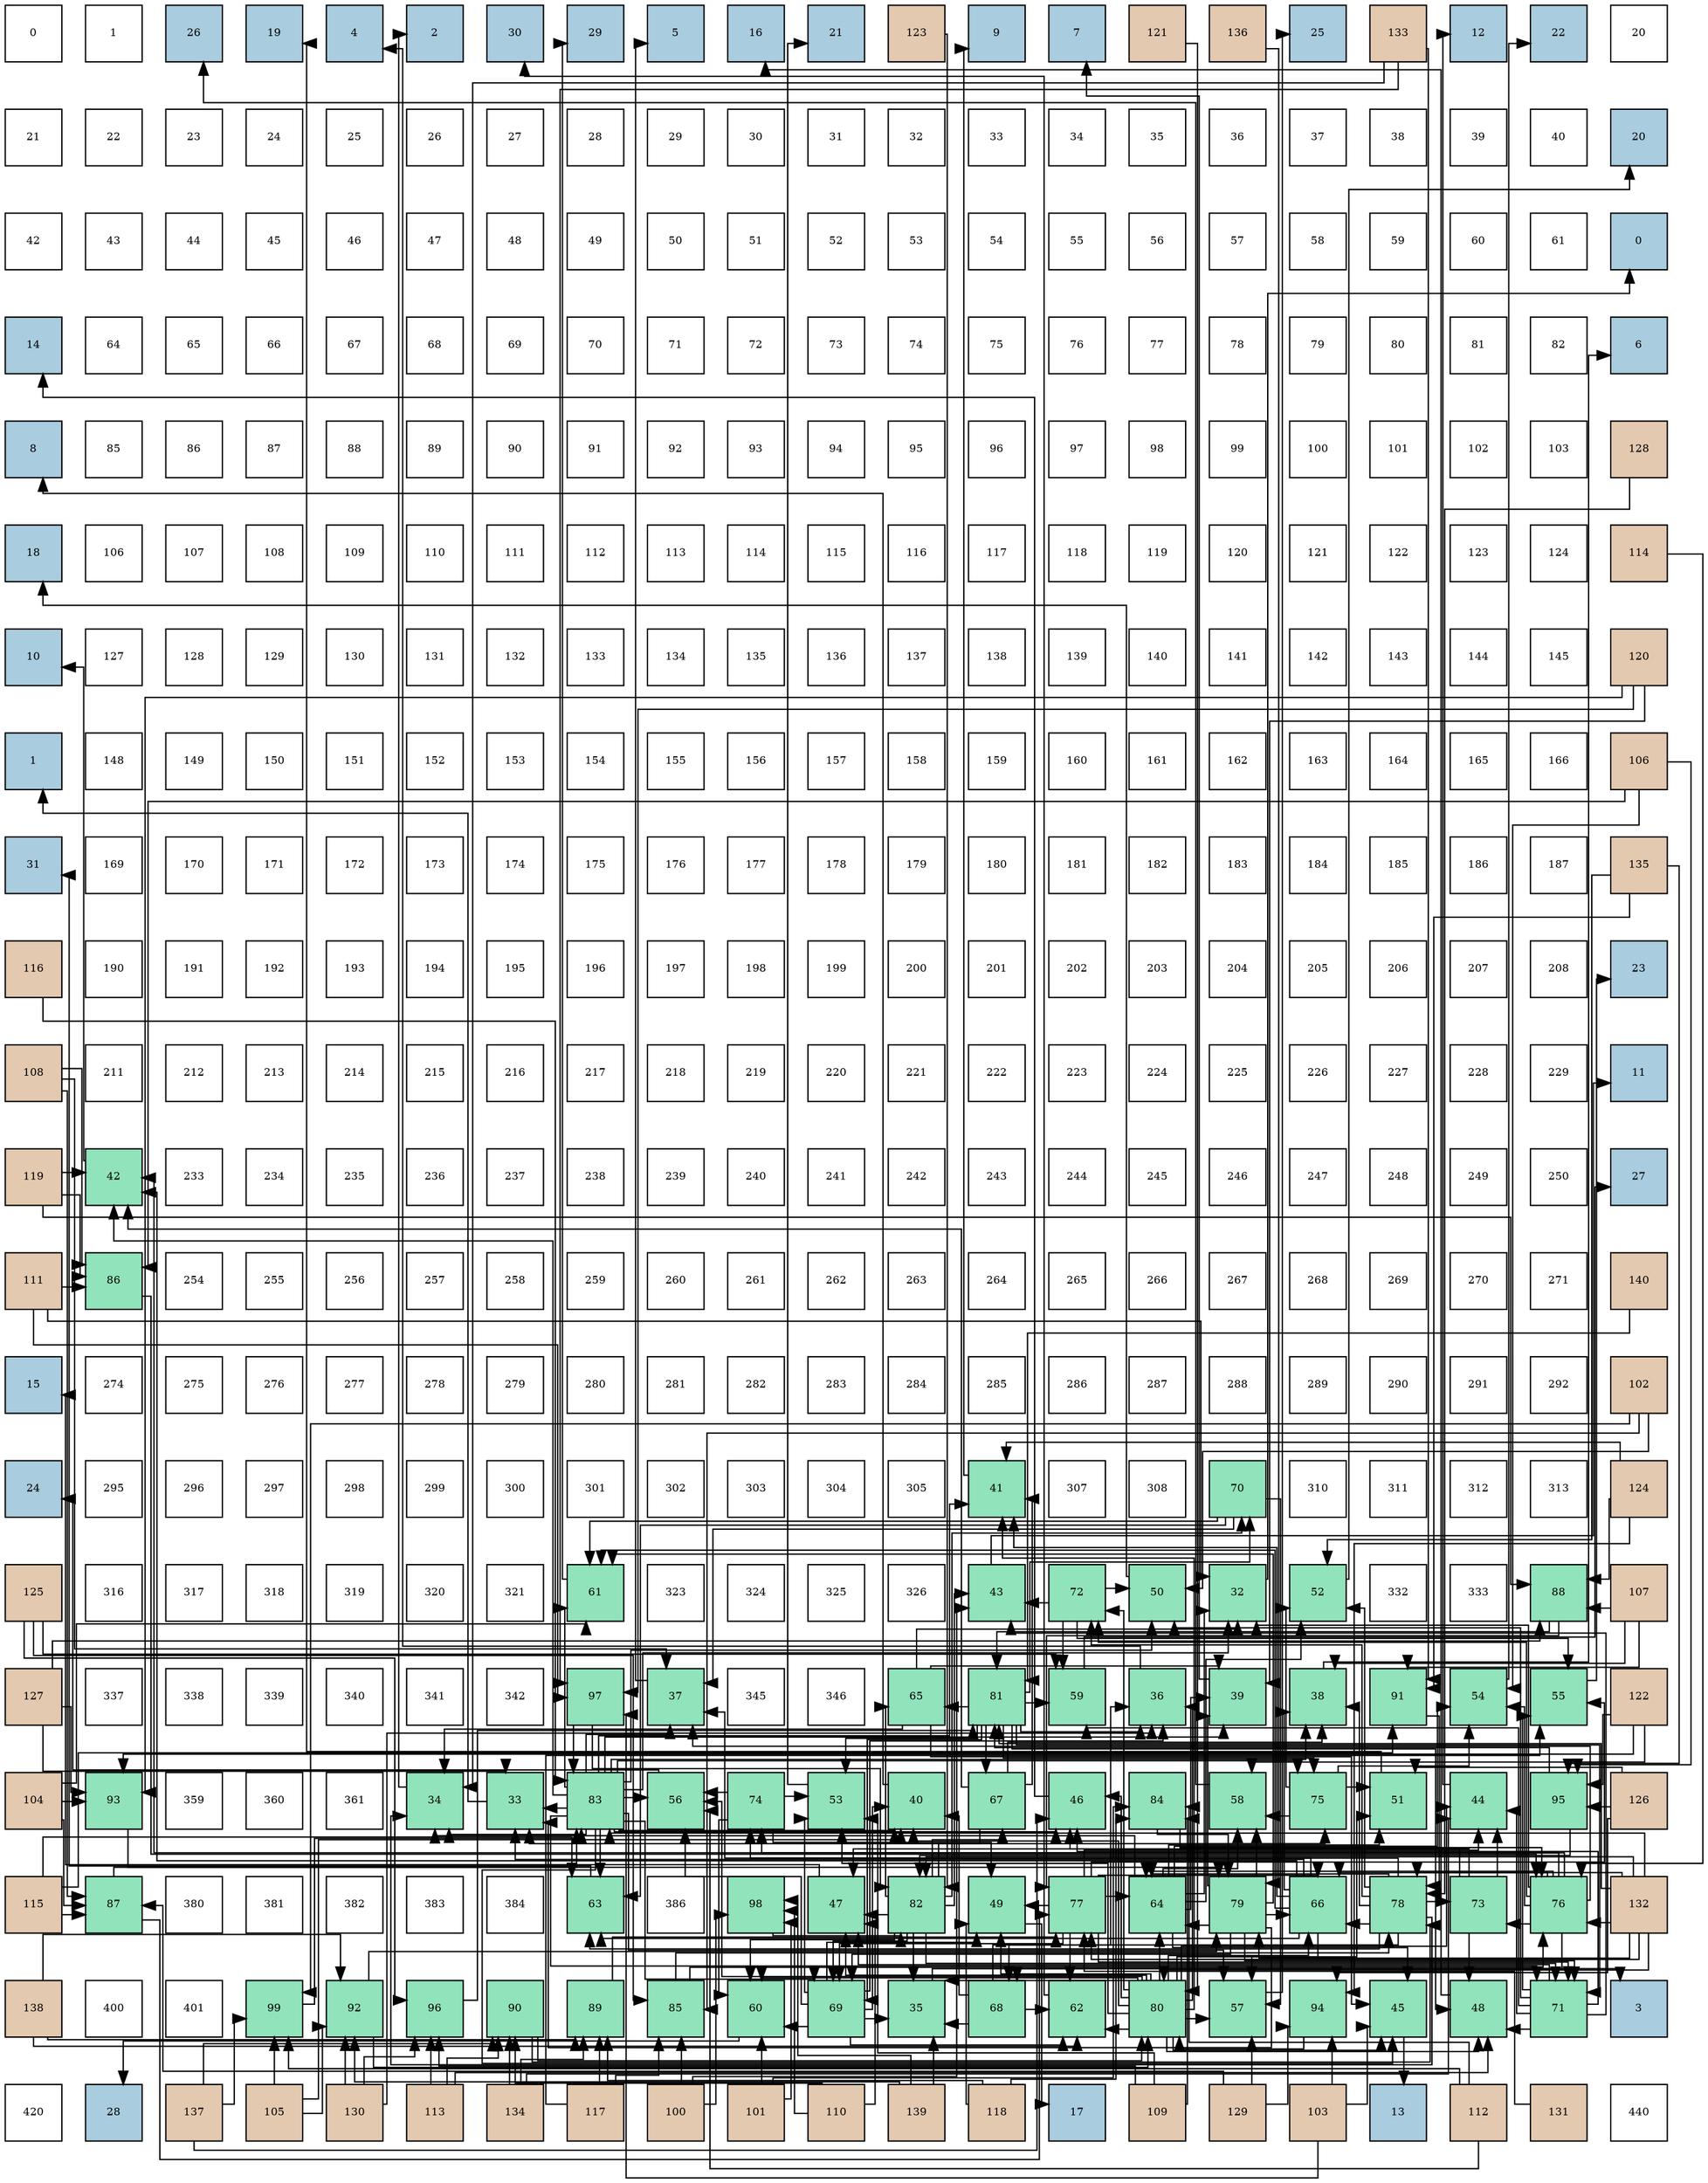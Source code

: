 digraph layout{
 rankdir=TB;
 splines=ortho;
 node [style=filled shape=square fixedsize=true width=0.6];
0[label="0", fontsize=8, fillcolor="#ffffff"];
1[label="1", fontsize=8, fillcolor="#ffffff"];
2[label="26", fontsize=8, fillcolor="#a9ccde"];
3[label="19", fontsize=8, fillcolor="#a9ccde"];
4[label="4", fontsize=8, fillcolor="#a9ccde"];
5[label="2", fontsize=8, fillcolor="#a9ccde"];
6[label="30", fontsize=8, fillcolor="#a9ccde"];
7[label="29", fontsize=8, fillcolor="#a9ccde"];
8[label="5", fontsize=8, fillcolor="#a9ccde"];
9[label="16", fontsize=8, fillcolor="#a9ccde"];
10[label="21", fontsize=8, fillcolor="#a9ccde"];
11[label="123", fontsize=8, fillcolor="#e3c9af"];
12[label="9", fontsize=8, fillcolor="#a9ccde"];
13[label="7", fontsize=8, fillcolor="#a9ccde"];
14[label="121", fontsize=8, fillcolor="#e3c9af"];
15[label="136", fontsize=8, fillcolor="#e3c9af"];
16[label="25", fontsize=8, fillcolor="#a9ccde"];
17[label="133", fontsize=8, fillcolor="#e3c9af"];
18[label="12", fontsize=8, fillcolor="#a9ccde"];
19[label="22", fontsize=8, fillcolor="#a9ccde"];
20[label="20", fontsize=8, fillcolor="#ffffff"];
21[label="21", fontsize=8, fillcolor="#ffffff"];
22[label="22", fontsize=8, fillcolor="#ffffff"];
23[label="23", fontsize=8, fillcolor="#ffffff"];
24[label="24", fontsize=8, fillcolor="#ffffff"];
25[label="25", fontsize=8, fillcolor="#ffffff"];
26[label="26", fontsize=8, fillcolor="#ffffff"];
27[label="27", fontsize=8, fillcolor="#ffffff"];
28[label="28", fontsize=8, fillcolor="#ffffff"];
29[label="29", fontsize=8, fillcolor="#ffffff"];
30[label="30", fontsize=8, fillcolor="#ffffff"];
31[label="31", fontsize=8, fillcolor="#ffffff"];
32[label="32", fontsize=8, fillcolor="#ffffff"];
33[label="33", fontsize=8, fillcolor="#ffffff"];
34[label="34", fontsize=8, fillcolor="#ffffff"];
35[label="35", fontsize=8, fillcolor="#ffffff"];
36[label="36", fontsize=8, fillcolor="#ffffff"];
37[label="37", fontsize=8, fillcolor="#ffffff"];
38[label="38", fontsize=8, fillcolor="#ffffff"];
39[label="39", fontsize=8, fillcolor="#ffffff"];
40[label="40", fontsize=8, fillcolor="#ffffff"];
41[label="20", fontsize=8, fillcolor="#a9ccde"];
42[label="42", fontsize=8, fillcolor="#ffffff"];
43[label="43", fontsize=8, fillcolor="#ffffff"];
44[label="44", fontsize=8, fillcolor="#ffffff"];
45[label="45", fontsize=8, fillcolor="#ffffff"];
46[label="46", fontsize=8, fillcolor="#ffffff"];
47[label="47", fontsize=8, fillcolor="#ffffff"];
48[label="48", fontsize=8, fillcolor="#ffffff"];
49[label="49", fontsize=8, fillcolor="#ffffff"];
50[label="50", fontsize=8, fillcolor="#ffffff"];
51[label="51", fontsize=8, fillcolor="#ffffff"];
52[label="52", fontsize=8, fillcolor="#ffffff"];
53[label="53", fontsize=8, fillcolor="#ffffff"];
54[label="54", fontsize=8, fillcolor="#ffffff"];
55[label="55", fontsize=8, fillcolor="#ffffff"];
56[label="56", fontsize=8, fillcolor="#ffffff"];
57[label="57", fontsize=8, fillcolor="#ffffff"];
58[label="58", fontsize=8, fillcolor="#ffffff"];
59[label="59", fontsize=8, fillcolor="#ffffff"];
60[label="60", fontsize=8, fillcolor="#ffffff"];
61[label="61", fontsize=8, fillcolor="#ffffff"];
62[label="0", fontsize=8, fillcolor="#a9ccde"];
63[label="14", fontsize=8, fillcolor="#a9ccde"];
64[label="64", fontsize=8, fillcolor="#ffffff"];
65[label="65", fontsize=8, fillcolor="#ffffff"];
66[label="66", fontsize=8, fillcolor="#ffffff"];
67[label="67", fontsize=8, fillcolor="#ffffff"];
68[label="68", fontsize=8, fillcolor="#ffffff"];
69[label="69", fontsize=8, fillcolor="#ffffff"];
70[label="70", fontsize=8, fillcolor="#ffffff"];
71[label="71", fontsize=8, fillcolor="#ffffff"];
72[label="72", fontsize=8, fillcolor="#ffffff"];
73[label="73", fontsize=8, fillcolor="#ffffff"];
74[label="74", fontsize=8, fillcolor="#ffffff"];
75[label="75", fontsize=8, fillcolor="#ffffff"];
76[label="76", fontsize=8, fillcolor="#ffffff"];
77[label="77", fontsize=8, fillcolor="#ffffff"];
78[label="78", fontsize=8, fillcolor="#ffffff"];
79[label="79", fontsize=8, fillcolor="#ffffff"];
80[label="80", fontsize=8, fillcolor="#ffffff"];
81[label="81", fontsize=8, fillcolor="#ffffff"];
82[label="82", fontsize=8, fillcolor="#ffffff"];
83[label="6", fontsize=8, fillcolor="#a9ccde"];
84[label="8", fontsize=8, fillcolor="#a9ccde"];
85[label="85", fontsize=8, fillcolor="#ffffff"];
86[label="86", fontsize=8, fillcolor="#ffffff"];
87[label="87", fontsize=8, fillcolor="#ffffff"];
88[label="88", fontsize=8, fillcolor="#ffffff"];
89[label="89", fontsize=8, fillcolor="#ffffff"];
90[label="90", fontsize=8, fillcolor="#ffffff"];
91[label="91", fontsize=8, fillcolor="#ffffff"];
92[label="92", fontsize=8, fillcolor="#ffffff"];
93[label="93", fontsize=8, fillcolor="#ffffff"];
94[label="94", fontsize=8, fillcolor="#ffffff"];
95[label="95", fontsize=8, fillcolor="#ffffff"];
96[label="96", fontsize=8, fillcolor="#ffffff"];
97[label="97", fontsize=8, fillcolor="#ffffff"];
98[label="98", fontsize=8, fillcolor="#ffffff"];
99[label="99", fontsize=8, fillcolor="#ffffff"];
100[label="100", fontsize=8, fillcolor="#ffffff"];
101[label="101", fontsize=8, fillcolor="#ffffff"];
102[label="102", fontsize=8, fillcolor="#ffffff"];
103[label="103", fontsize=8, fillcolor="#ffffff"];
104[label="128", fontsize=8, fillcolor="#e3c9af"];
105[label="18", fontsize=8, fillcolor="#a9ccde"];
106[label="106", fontsize=8, fillcolor="#ffffff"];
107[label="107", fontsize=8, fillcolor="#ffffff"];
108[label="108", fontsize=8, fillcolor="#ffffff"];
109[label="109", fontsize=8, fillcolor="#ffffff"];
110[label="110", fontsize=8, fillcolor="#ffffff"];
111[label="111", fontsize=8, fillcolor="#ffffff"];
112[label="112", fontsize=8, fillcolor="#ffffff"];
113[label="113", fontsize=8, fillcolor="#ffffff"];
114[label="114", fontsize=8, fillcolor="#ffffff"];
115[label="115", fontsize=8, fillcolor="#ffffff"];
116[label="116", fontsize=8, fillcolor="#ffffff"];
117[label="117", fontsize=8, fillcolor="#ffffff"];
118[label="118", fontsize=8, fillcolor="#ffffff"];
119[label="119", fontsize=8, fillcolor="#ffffff"];
120[label="120", fontsize=8, fillcolor="#ffffff"];
121[label="121", fontsize=8, fillcolor="#ffffff"];
122[label="122", fontsize=8, fillcolor="#ffffff"];
123[label="123", fontsize=8, fillcolor="#ffffff"];
124[label="124", fontsize=8, fillcolor="#ffffff"];
125[label="114", fontsize=8, fillcolor="#e3c9af"];
126[label="10", fontsize=8, fillcolor="#a9ccde"];
127[label="127", fontsize=8, fillcolor="#ffffff"];
128[label="128", fontsize=8, fillcolor="#ffffff"];
129[label="129", fontsize=8, fillcolor="#ffffff"];
130[label="130", fontsize=8, fillcolor="#ffffff"];
131[label="131", fontsize=8, fillcolor="#ffffff"];
132[label="132", fontsize=8, fillcolor="#ffffff"];
133[label="133", fontsize=8, fillcolor="#ffffff"];
134[label="134", fontsize=8, fillcolor="#ffffff"];
135[label="135", fontsize=8, fillcolor="#ffffff"];
136[label="136", fontsize=8, fillcolor="#ffffff"];
137[label="137", fontsize=8, fillcolor="#ffffff"];
138[label="138", fontsize=8, fillcolor="#ffffff"];
139[label="139", fontsize=8, fillcolor="#ffffff"];
140[label="140", fontsize=8, fillcolor="#ffffff"];
141[label="141", fontsize=8, fillcolor="#ffffff"];
142[label="142", fontsize=8, fillcolor="#ffffff"];
143[label="143", fontsize=8, fillcolor="#ffffff"];
144[label="144", fontsize=8, fillcolor="#ffffff"];
145[label="145", fontsize=8, fillcolor="#ffffff"];
146[label="120", fontsize=8, fillcolor="#e3c9af"];
147[label="1", fontsize=8, fillcolor="#a9ccde"];
148[label="148", fontsize=8, fillcolor="#ffffff"];
149[label="149", fontsize=8, fillcolor="#ffffff"];
150[label="150", fontsize=8, fillcolor="#ffffff"];
151[label="151", fontsize=8, fillcolor="#ffffff"];
152[label="152", fontsize=8, fillcolor="#ffffff"];
153[label="153", fontsize=8, fillcolor="#ffffff"];
154[label="154", fontsize=8, fillcolor="#ffffff"];
155[label="155", fontsize=8, fillcolor="#ffffff"];
156[label="156", fontsize=8, fillcolor="#ffffff"];
157[label="157", fontsize=8, fillcolor="#ffffff"];
158[label="158", fontsize=8, fillcolor="#ffffff"];
159[label="159", fontsize=8, fillcolor="#ffffff"];
160[label="160", fontsize=8, fillcolor="#ffffff"];
161[label="161", fontsize=8, fillcolor="#ffffff"];
162[label="162", fontsize=8, fillcolor="#ffffff"];
163[label="163", fontsize=8, fillcolor="#ffffff"];
164[label="164", fontsize=8, fillcolor="#ffffff"];
165[label="165", fontsize=8, fillcolor="#ffffff"];
166[label="166", fontsize=8, fillcolor="#ffffff"];
167[label="106", fontsize=8, fillcolor="#e3c9af"];
168[label="31", fontsize=8, fillcolor="#a9ccde"];
169[label="169", fontsize=8, fillcolor="#ffffff"];
170[label="170", fontsize=8, fillcolor="#ffffff"];
171[label="171", fontsize=8, fillcolor="#ffffff"];
172[label="172", fontsize=8, fillcolor="#ffffff"];
173[label="173", fontsize=8, fillcolor="#ffffff"];
174[label="174", fontsize=8, fillcolor="#ffffff"];
175[label="175", fontsize=8, fillcolor="#ffffff"];
176[label="176", fontsize=8, fillcolor="#ffffff"];
177[label="177", fontsize=8, fillcolor="#ffffff"];
178[label="178", fontsize=8, fillcolor="#ffffff"];
179[label="179", fontsize=8, fillcolor="#ffffff"];
180[label="180", fontsize=8, fillcolor="#ffffff"];
181[label="181", fontsize=8, fillcolor="#ffffff"];
182[label="182", fontsize=8, fillcolor="#ffffff"];
183[label="183", fontsize=8, fillcolor="#ffffff"];
184[label="184", fontsize=8, fillcolor="#ffffff"];
185[label="185", fontsize=8, fillcolor="#ffffff"];
186[label="186", fontsize=8, fillcolor="#ffffff"];
187[label="187", fontsize=8, fillcolor="#ffffff"];
188[label="135", fontsize=8, fillcolor="#e3c9af"];
189[label="116", fontsize=8, fillcolor="#e3c9af"];
190[label="190", fontsize=8, fillcolor="#ffffff"];
191[label="191", fontsize=8, fillcolor="#ffffff"];
192[label="192", fontsize=8, fillcolor="#ffffff"];
193[label="193", fontsize=8, fillcolor="#ffffff"];
194[label="194", fontsize=8, fillcolor="#ffffff"];
195[label="195", fontsize=8, fillcolor="#ffffff"];
196[label="196", fontsize=8, fillcolor="#ffffff"];
197[label="197", fontsize=8, fillcolor="#ffffff"];
198[label="198", fontsize=8, fillcolor="#ffffff"];
199[label="199", fontsize=8, fillcolor="#ffffff"];
200[label="200", fontsize=8, fillcolor="#ffffff"];
201[label="201", fontsize=8, fillcolor="#ffffff"];
202[label="202", fontsize=8, fillcolor="#ffffff"];
203[label="203", fontsize=8, fillcolor="#ffffff"];
204[label="204", fontsize=8, fillcolor="#ffffff"];
205[label="205", fontsize=8, fillcolor="#ffffff"];
206[label="206", fontsize=8, fillcolor="#ffffff"];
207[label="207", fontsize=8, fillcolor="#ffffff"];
208[label="208", fontsize=8, fillcolor="#ffffff"];
209[label="23", fontsize=8, fillcolor="#a9ccde"];
210[label="108", fontsize=8, fillcolor="#e3c9af"];
211[label="211", fontsize=8, fillcolor="#ffffff"];
212[label="212", fontsize=8, fillcolor="#ffffff"];
213[label="213", fontsize=8, fillcolor="#ffffff"];
214[label="214", fontsize=8, fillcolor="#ffffff"];
215[label="215", fontsize=8, fillcolor="#ffffff"];
216[label="216", fontsize=8, fillcolor="#ffffff"];
217[label="217", fontsize=8, fillcolor="#ffffff"];
218[label="218", fontsize=8, fillcolor="#ffffff"];
219[label="219", fontsize=8, fillcolor="#ffffff"];
220[label="220", fontsize=8, fillcolor="#ffffff"];
221[label="221", fontsize=8, fillcolor="#ffffff"];
222[label="222", fontsize=8, fillcolor="#ffffff"];
223[label="223", fontsize=8, fillcolor="#ffffff"];
224[label="224", fontsize=8, fillcolor="#ffffff"];
225[label="225", fontsize=8, fillcolor="#ffffff"];
226[label="226", fontsize=8, fillcolor="#ffffff"];
227[label="227", fontsize=8, fillcolor="#ffffff"];
228[label="228", fontsize=8, fillcolor="#ffffff"];
229[label="229", fontsize=8, fillcolor="#ffffff"];
230[label="11", fontsize=8, fillcolor="#a9ccde"];
231[label="119", fontsize=8, fillcolor="#e3c9af"];
232[label="42", fontsize=8, fillcolor="#91e3bb"];
233[label="233", fontsize=8, fillcolor="#ffffff"];
234[label="234", fontsize=8, fillcolor="#ffffff"];
235[label="235", fontsize=8, fillcolor="#ffffff"];
236[label="236", fontsize=8, fillcolor="#ffffff"];
237[label="237", fontsize=8, fillcolor="#ffffff"];
238[label="238", fontsize=8, fillcolor="#ffffff"];
239[label="239", fontsize=8, fillcolor="#ffffff"];
240[label="240", fontsize=8, fillcolor="#ffffff"];
241[label="241", fontsize=8, fillcolor="#ffffff"];
242[label="242", fontsize=8, fillcolor="#ffffff"];
243[label="243", fontsize=8, fillcolor="#ffffff"];
244[label="244", fontsize=8, fillcolor="#ffffff"];
245[label="245", fontsize=8, fillcolor="#ffffff"];
246[label="246", fontsize=8, fillcolor="#ffffff"];
247[label="247", fontsize=8, fillcolor="#ffffff"];
248[label="248", fontsize=8, fillcolor="#ffffff"];
249[label="249", fontsize=8, fillcolor="#ffffff"];
250[label="250", fontsize=8, fillcolor="#ffffff"];
251[label="27", fontsize=8, fillcolor="#a9ccde"];
252[label="111", fontsize=8, fillcolor="#e3c9af"];
253[label="86", fontsize=8, fillcolor="#91e3bb"];
254[label="254", fontsize=8, fillcolor="#ffffff"];
255[label="255", fontsize=8, fillcolor="#ffffff"];
256[label="256", fontsize=8, fillcolor="#ffffff"];
257[label="257", fontsize=8, fillcolor="#ffffff"];
258[label="258", fontsize=8, fillcolor="#ffffff"];
259[label="259", fontsize=8, fillcolor="#ffffff"];
260[label="260", fontsize=8, fillcolor="#ffffff"];
261[label="261", fontsize=8, fillcolor="#ffffff"];
262[label="262", fontsize=8, fillcolor="#ffffff"];
263[label="263", fontsize=8, fillcolor="#ffffff"];
264[label="264", fontsize=8, fillcolor="#ffffff"];
265[label="265", fontsize=8, fillcolor="#ffffff"];
266[label="266", fontsize=8, fillcolor="#ffffff"];
267[label="267", fontsize=8, fillcolor="#ffffff"];
268[label="268", fontsize=8, fillcolor="#ffffff"];
269[label="269", fontsize=8, fillcolor="#ffffff"];
270[label="270", fontsize=8, fillcolor="#ffffff"];
271[label="271", fontsize=8, fillcolor="#ffffff"];
272[label="140", fontsize=8, fillcolor="#e3c9af"];
273[label="15", fontsize=8, fillcolor="#a9ccde"];
274[label="274", fontsize=8, fillcolor="#ffffff"];
275[label="275", fontsize=8, fillcolor="#ffffff"];
276[label="276", fontsize=8, fillcolor="#ffffff"];
277[label="277", fontsize=8, fillcolor="#ffffff"];
278[label="278", fontsize=8, fillcolor="#ffffff"];
279[label="279", fontsize=8, fillcolor="#ffffff"];
280[label="280", fontsize=8, fillcolor="#ffffff"];
281[label="281", fontsize=8, fillcolor="#ffffff"];
282[label="282", fontsize=8, fillcolor="#ffffff"];
283[label="283", fontsize=8, fillcolor="#ffffff"];
284[label="284", fontsize=8, fillcolor="#ffffff"];
285[label="285", fontsize=8, fillcolor="#ffffff"];
286[label="286", fontsize=8, fillcolor="#ffffff"];
287[label="287", fontsize=8, fillcolor="#ffffff"];
288[label="288", fontsize=8, fillcolor="#ffffff"];
289[label="289", fontsize=8, fillcolor="#ffffff"];
290[label="290", fontsize=8, fillcolor="#ffffff"];
291[label="291", fontsize=8, fillcolor="#ffffff"];
292[label="292", fontsize=8, fillcolor="#ffffff"];
293[label="102", fontsize=8, fillcolor="#e3c9af"];
294[label="24", fontsize=8, fillcolor="#a9ccde"];
295[label="295", fontsize=8, fillcolor="#ffffff"];
296[label="296", fontsize=8, fillcolor="#ffffff"];
297[label="297", fontsize=8, fillcolor="#ffffff"];
298[label="298", fontsize=8, fillcolor="#ffffff"];
299[label="299", fontsize=8, fillcolor="#ffffff"];
300[label="300", fontsize=8, fillcolor="#ffffff"];
301[label="301", fontsize=8, fillcolor="#ffffff"];
302[label="302", fontsize=8, fillcolor="#ffffff"];
303[label="303", fontsize=8, fillcolor="#ffffff"];
304[label="304", fontsize=8, fillcolor="#ffffff"];
305[label="305", fontsize=8, fillcolor="#ffffff"];
306[label="41", fontsize=8, fillcolor="#91e3bb"];
307[label="307", fontsize=8, fillcolor="#ffffff"];
308[label="308", fontsize=8, fillcolor="#ffffff"];
309[label="70", fontsize=8, fillcolor="#91e3bb"];
310[label="310", fontsize=8, fillcolor="#ffffff"];
311[label="311", fontsize=8, fillcolor="#ffffff"];
312[label="312", fontsize=8, fillcolor="#ffffff"];
313[label="313", fontsize=8, fillcolor="#ffffff"];
314[label="124", fontsize=8, fillcolor="#e3c9af"];
315[label="125", fontsize=8, fillcolor="#e3c9af"];
316[label="316", fontsize=8, fillcolor="#ffffff"];
317[label="317", fontsize=8, fillcolor="#ffffff"];
318[label="318", fontsize=8, fillcolor="#ffffff"];
319[label="319", fontsize=8, fillcolor="#ffffff"];
320[label="320", fontsize=8, fillcolor="#ffffff"];
321[label="321", fontsize=8, fillcolor="#ffffff"];
322[label="61", fontsize=8, fillcolor="#91e3bb"];
323[label="323", fontsize=8, fillcolor="#ffffff"];
324[label="324", fontsize=8, fillcolor="#ffffff"];
325[label="325", fontsize=8, fillcolor="#ffffff"];
326[label="326", fontsize=8, fillcolor="#ffffff"];
327[label="43", fontsize=8, fillcolor="#91e3bb"];
328[label="72", fontsize=8, fillcolor="#91e3bb"];
329[label="50", fontsize=8, fillcolor="#91e3bb"];
330[label="32", fontsize=8, fillcolor="#91e3bb"];
331[label="52", fontsize=8, fillcolor="#91e3bb"];
332[label="332", fontsize=8, fillcolor="#ffffff"];
333[label="333", fontsize=8, fillcolor="#ffffff"];
334[label="88", fontsize=8, fillcolor="#91e3bb"];
335[label="107", fontsize=8, fillcolor="#e3c9af"];
336[label="127", fontsize=8, fillcolor="#e3c9af"];
337[label="337", fontsize=8, fillcolor="#ffffff"];
338[label="338", fontsize=8, fillcolor="#ffffff"];
339[label="339", fontsize=8, fillcolor="#ffffff"];
340[label="340", fontsize=8, fillcolor="#ffffff"];
341[label="341", fontsize=8, fillcolor="#ffffff"];
342[label="342", fontsize=8, fillcolor="#ffffff"];
343[label="97", fontsize=8, fillcolor="#91e3bb"];
344[label="37", fontsize=8, fillcolor="#91e3bb"];
345[label="345", fontsize=8, fillcolor="#ffffff"];
346[label="346", fontsize=8, fillcolor="#ffffff"];
347[label="65", fontsize=8, fillcolor="#91e3bb"];
348[label="81", fontsize=8, fillcolor="#91e3bb"];
349[label="59", fontsize=8, fillcolor="#91e3bb"];
350[label="36", fontsize=8, fillcolor="#91e3bb"];
351[label="39", fontsize=8, fillcolor="#91e3bb"];
352[label="38", fontsize=8, fillcolor="#91e3bb"];
353[label="91", fontsize=8, fillcolor="#91e3bb"];
354[label="54", fontsize=8, fillcolor="#91e3bb"];
355[label="55", fontsize=8, fillcolor="#91e3bb"];
356[label="122", fontsize=8, fillcolor="#e3c9af"];
357[label="104", fontsize=8, fillcolor="#e3c9af"];
358[label="93", fontsize=8, fillcolor="#91e3bb"];
359[label="359", fontsize=8, fillcolor="#ffffff"];
360[label="360", fontsize=8, fillcolor="#ffffff"];
361[label="361", fontsize=8, fillcolor="#ffffff"];
362[label="34", fontsize=8, fillcolor="#91e3bb"];
363[label="33", fontsize=8, fillcolor="#91e3bb"];
364[label="83", fontsize=8, fillcolor="#91e3bb"];
365[label="56", fontsize=8, fillcolor="#91e3bb"];
366[label="74", fontsize=8, fillcolor="#91e3bb"];
367[label="53", fontsize=8, fillcolor="#91e3bb"];
368[label="40", fontsize=8, fillcolor="#91e3bb"];
369[label="67", fontsize=8, fillcolor="#91e3bb"];
370[label="46", fontsize=8, fillcolor="#91e3bb"];
371[label="84", fontsize=8, fillcolor="#91e3bb"];
372[label="58", fontsize=8, fillcolor="#91e3bb"];
373[label="75", fontsize=8, fillcolor="#91e3bb"];
374[label="51", fontsize=8, fillcolor="#91e3bb"];
375[label="44", fontsize=8, fillcolor="#91e3bb"];
376[label="95", fontsize=8, fillcolor="#91e3bb"];
377[label="126", fontsize=8, fillcolor="#e3c9af"];
378[label="115", fontsize=8, fillcolor="#e3c9af"];
379[label="87", fontsize=8, fillcolor="#91e3bb"];
380[label="380", fontsize=8, fillcolor="#ffffff"];
381[label="381", fontsize=8, fillcolor="#ffffff"];
382[label="382", fontsize=8, fillcolor="#ffffff"];
383[label="383", fontsize=8, fillcolor="#ffffff"];
384[label="384", fontsize=8, fillcolor="#ffffff"];
385[label="63", fontsize=8, fillcolor="#91e3bb"];
386[label="386", fontsize=8, fillcolor="#ffffff"];
387[label="98", fontsize=8, fillcolor="#91e3bb"];
388[label="47", fontsize=8, fillcolor="#91e3bb"];
389[label="82", fontsize=8, fillcolor="#91e3bb"];
390[label="49", fontsize=8, fillcolor="#91e3bb"];
391[label="77", fontsize=8, fillcolor="#91e3bb"];
392[label="64", fontsize=8, fillcolor="#91e3bb"];
393[label="79", fontsize=8, fillcolor="#91e3bb"];
394[label="66", fontsize=8, fillcolor="#91e3bb"];
395[label="78", fontsize=8, fillcolor="#91e3bb"];
396[label="73", fontsize=8, fillcolor="#91e3bb"];
397[label="76", fontsize=8, fillcolor="#91e3bb"];
398[label="132", fontsize=8, fillcolor="#e3c9af"];
399[label="138", fontsize=8, fillcolor="#e3c9af"];
400[label="400", fontsize=8, fillcolor="#ffffff"];
401[label="401", fontsize=8, fillcolor="#ffffff"];
402[label="99", fontsize=8, fillcolor="#91e3bb"];
403[label="92", fontsize=8, fillcolor="#91e3bb"];
404[label="96", fontsize=8, fillcolor="#91e3bb"];
405[label="90", fontsize=8, fillcolor="#91e3bb"];
406[label="89", fontsize=8, fillcolor="#91e3bb"];
407[label="85", fontsize=8, fillcolor="#91e3bb"];
408[label="60", fontsize=8, fillcolor="#91e3bb"];
409[label="69", fontsize=8, fillcolor="#91e3bb"];
410[label="35", fontsize=8, fillcolor="#91e3bb"];
411[label="68", fontsize=8, fillcolor="#91e3bb"];
412[label="62", fontsize=8, fillcolor="#91e3bb"];
413[label="80", fontsize=8, fillcolor="#91e3bb"];
414[label="57", fontsize=8, fillcolor="#91e3bb"];
415[label="94", fontsize=8, fillcolor="#91e3bb"];
416[label="45", fontsize=8, fillcolor="#91e3bb"];
417[label="48", fontsize=8, fillcolor="#91e3bb"];
418[label="71", fontsize=8, fillcolor="#91e3bb"];
419[label="3", fontsize=8, fillcolor="#a9ccde"];
420[label="420", fontsize=8, fillcolor="#ffffff"];
421[label="28", fontsize=8, fillcolor="#a9ccde"];
422[label="137", fontsize=8, fillcolor="#e3c9af"];
423[label="105", fontsize=8, fillcolor="#e3c9af"];
424[label="130", fontsize=8, fillcolor="#e3c9af"];
425[label="113", fontsize=8, fillcolor="#e3c9af"];
426[label="134", fontsize=8, fillcolor="#e3c9af"];
427[label="117", fontsize=8, fillcolor="#e3c9af"];
428[label="100", fontsize=8, fillcolor="#e3c9af"];
429[label="101", fontsize=8, fillcolor="#e3c9af"];
430[label="110", fontsize=8, fillcolor="#e3c9af"];
431[label="139", fontsize=8, fillcolor="#e3c9af"];
432[label="118", fontsize=8, fillcolor="#e3c9af"];
433[label="17", fontsize=8, fillcolor="#a9ccde"];
434[label="109", fontsize=8, fillcolor="#e3c9af"];
435[label="129", fontsize=8, fillcolor="#e3c9af"];
436[label="103", fontsize=8, fillcolor="#e3c9af"];
437[label="13", fontsize=8, fillcolor="#a9ccde"];
438[label="112", fontsize=8, fillcolor="#e3c9af"];
439[label="131", fontsize=8, fillcolor="#e3c9af"];
440[label="440", fontsize=8, fillcolor="#ffffff"];
edge [constraint=false, style=vis];330 -> 62;
363 -> 147;
362 -> 5;
410 -> 419;
350 -> 4;
344 -> 8;
352 -> 83;
351 -> 13;
368 -> 84;
306 -> 12;
232 -> 126;
327 -> 230;
375 -> 18;
416 -> 437;
370 -> 63;
388 -> 273;
417 -> 9;
390 -> 433;
329 -> 105;
374 -> 3;
331 -> 41;
367 -> 10;
354 -> 19;
355 -> 209;
365 -> 294;
414 -> 16;
372 -> 2;
349 -> 251;
408 -> 421;
322 -> 7;
412 -> 6;
385 -> 168;
392 -> 330;
392 -> 362;
392 -> 351;
392 -> 416;
392 -> 374;
392 -> 331;
392 -> 354;
392 -> 372;
347 -> 330;
347 -> 362;
347 -> 351;
347 -> 416;
394 -> 363;
394 -> 344;
394 -> 352;
394 -> 306;
394 -> 232;
394 -> 414;
394 -> 322;
394 -> 385;
369 -> 363;
369 -> 352;
369 -> 306;
369 -> 232;
411 -> 410;
411 -> 350;
411 -> 368;
411 -> 412;
409 -> 410;
409 -> 350;
409 -> 368;
409 -> 390;
409 -> 367;
409 -> 365;
409 -> 408;
409 -> 412;
309 -> 344;
309 -> 414;
309 -> 322;
309 -> 385;
418 -> 327;
418 -> 375;
418 -> 370;
418 -> 388;
418 -> 417;
418 -> 329;
418 -> 355;
418 -> 349;
328 -> 327;
328 -> 329;
328 -> 355;
328 -> 349;
396 -> 375;
396 -> 370;
396 -> 388;
396 -> 417;
366 -> 390;
366 -> 367;
366 -> 365;
366 -> 408;
373 -> 374;
373 -> 331;
373 -> 354;
373 -> 372;
397 -> 330;
397 -> 344;
397 -> 232;
397 -> 354;
397 -> 392;
397 -> 394;
397 -> 411;
397 -> 328;
397 -> 396;
397 -> 366;
391 -> 375;
391 -> 390;
391 -> 355;
391 -> 412;
391 -> 392;
391 -> 394;
391 -> 409;
391 -> 418;
395 -> 362;
395 -> 352;
395 -> 331;
395 -> 385;
395 -> 392;
395 -> 394;
395 -> 411;
395 -> 328;
395 -> 396;
395 -> 366;
393 -> 363;
393 -> 351;
393 -> 372;
393 -> 322;
393 -> 392;
393 -> 394;
393 -> 409;
393 -> 418;
413 -> 410;
413 -> 350;
413 -> 368;
413 -> 306;
413 -> 375;
413 -> 416;
413 -> 370;
413 -> 388;
413 -> 417;
413 -> 390;
413 -> 374;
413 -> 367;
413 -> 365;
413 -> 414;
413 -> 408;
413 -> 412;
413 -> 392;
413 -> 394;
413 -> 328;
348 -> 350;
348 -> 417;
348 -> 367;
348 -> 349;
348 -> 347;
348 -> 369;
348 -> 409;
348 -> 309;
348 -> 418;
348 -> 373;
389 -> 410;
389 -> 327;
389 -> 388;
389 -> 408;
389 -> 347;
389 -> 369;
389 -> 409;
389 -> 309;
389 -> 418;
389 -> 373;
364 -> 330;
364 -> 363;
364 -> 362;
364 -> 344;
364 -> 352;
364 -> 351;
364 -> 368;
364 -> 306;
364 -> 232;
364 -> 416;
364 -> 370;
364 -> 329;
364 -> 365;
364 -> 414;
364 -> 322;
364 -> 385;
364 -> 409;
364 -> 418;
364 -> 373;
371 -> 397;
371 -> 393;
407 -> 397;
407 -> 395;
253 -> 397;
379 -> 391;
379 -> 364;
334 -> 391;
334 -> 348;
406 -> 391;
405 -> 395;
405 -> 413;
353 -> 395;
403 -> 393;
403 -> 413;
358 -> 393;
415 -> 413;
376 -> 348;
376 -> 389;
404 -> 348;
343 -> 389;
343 -> 364;
387 -> 389;
402 -> 364;
428 -> 327;
428 -> 407;
428 -> 387;
429 -> 408;
429 -> 371;
429 -> 387;
293 -> 329;
293 -> 407;
293 -> 402;
436 -> 416;
436 -> 415;
436 -> 343;
357 -> 322;
357 -> 379;
357 -> 358;
423 -> 368;
423 -> 403;
423 -> 402;
167 -> 354;
167 -> 253;
167 -> 376;
335 -> 352;
335 -> 334;
335 -> 353;
210 -> 344;
210 -> 253;
210 -> 379;
434 -> 367;
434 -> 371;
434 -> 404;
430 -> 388;
430 -> 405;
430 -> 387;
252 -> 330;
252 -> 253;
252 -> 343;
438 -> 365;
438 -> 371;
438 -> 402;
425 -> 417;
425 -> 405;
425 -> 404;
125 -> 397;
378 -> 385;
378 -> 379;
378 -> 353;
189 -> 364;
427 -> 355;
427 -> 407;
427 -> 406;
432 -> 390;
432 -> 371;
432 -> 406;
231 -> 232;
231 -> 253;
231 -> 334;
146 -> 351;
146 -> 358;
146 -> 343;
14 -> 413;
356 -> 372;
356 -> 358;
356 -> 376;
11 -> 389;
314 -> 306;
314 -> 334;
314 -> 415;
315 -> 349;
315 -> 407;
315 -> 404;
377 -> 374;
377 -> 415;
377 -> 376;
336 -> 363;
336 -> 334;
336 -> 358;
104 -> 395;
435 -> 414;
435 -> 379;
435 -> 415;
424 -> 350;
424 -> 403;
424 -> 404;
439 -> 391;
398 -> 397;
398 -> 391;
398 -> 395;
398 -> 393;
398 -> 413;
398 -> 348;
398 -> 389;
398 -> 364;
17 -> 362;
17 -> 353;
17 -> 343;
426 -> 375;
426 -> 406;
426 -> 405;
188 -> 331;
188 -> 353;
188 -> 376;
15 -> 393;
422 -> 370;
422 -> 405;
422 -> 402;
399 -> 412;
399 -> 406;
399 -> 403;
431 -> 410;
431 -> 403;
431 -> 387;
272 -> 348;
edge [constraint=true, style=invis];
0 -> 21 -> 42 -> 63 -> 84 -> 105 -> 126 -> 147 -> 168 -> 189 -> 210 -> 231 -> 252 -> 273 -> 294 -> 315 -> 336 -> 357 -> 378 -> 399 -> 420;
1 -> 22 -> 43 -> 64 -> 85 -> 106 -> 127 -> 148 -> 169 -> 190 -> 211 -> 232 -> 253 -> 274 -> 295 -> 316 -> 337 -> 358 -> 379 -> 400 -> 421;
2 -> 23 -> 44 -> 65 -> 86 -> 107 -> 128 -> 149 -> 170 -> 191 -> 212 -> 233 -> 254 -> 275 -> 296 -> 317 -> 338 -> 359 -> 380 -> 401 -> 422;
3 -> 24 -> 45 -> 66 -> 87 -> 108 -> 129 -> 150 -> 171 -> 192 -> 213 -> 234 -> 255 -> 276 -> 297 -> 318 -> 339 -> 360 -> 381 -> 402 -> 423;
4 -> 25 -> 46 -> 67 -> 88 -> 109 -> 130 -> 151 -> 172 -> 193 -> 214 -> 235 -> 256 -> 277 -> 298 -> 319 -> 340 -> 361 -> 382 -> 403 -> 424;
5 -> 26 -> 47 -> 68 -> 89 -> 110 -> 131 -> 152 -> 173 -> 194 -> 215 -> 236 -> 257 -> 278 -> 299 -> 320 -> 341 -> 362 -> 383 -> 404 -> 425;
6 -> 27 -> 48 -> 69 -> 90 -> 111 -> 132 -> 153 -> 174 -> 195 -> 216 -> 237 -> 258 -> 279 -> 300 -> 321 -> 342 -> 363 -> 384 -> 405 -> 426;
7 -> 28 -> 49 -> 70 -> 91 -> 112 -> 133 -> 154 -> 175 -> 196 -> 217 -> 238 -> 259 -> 280 -> 301 -> 322 -> 343 -> 364 -> 385 -> 406 -> 427;
8 -> 29 -> 50 -> 71 -> 92 -> 113 -> 134 -> 155 -> 176 -> 197 -> 218 -> 239 -> 260 -> 281 -> 302 -> 323 -> 344 -> 365 -> 386 -> 407 -> 428;
9 -> 30 -> 51 -> 72 -> 93 -> 114 -> 135 -> 156 -> 177 -> 198 -> 219 -> 240 -> 261 -> 282 -> 303 -> 324 -> 345 -> 366 -> 387 -> 408 -> 429;
10 -> 31 -> 52 -> 73 -> 94 -> 115 -> 136 -> 157 -> 178 -> 199 -> 220 -> 241 -> 262 -> 283 -> 304 -> 325 -> 346 -> 367 -> 388 -> 409 -> 430;
11 -> 32 -> 53 -> 74 -> 95 -> 116 -> 137 -> 158 -> 179 -> 200 -> 221 -> 242 -> 263 -> 284 -> 305 -> 326 -> 347 -> 368 -> 389 -> 410 -> 431;
12 -> 33 -> 54 -> 75 -> 96 -> 117 -> 138 -> 159 -> 180 -> 201 -> 222 -> 243 -> 264 -> 285 -> 306 -> 327 -> 348 -> 369 -> 390 -> 411 -> 432;
13 -> 34 -> 55 -> 76 -> 97 -> 118 -> 139 -> 160 -> 181 -> 202 -> 223 -> 244 -> 265 -> 286 -> 307 -> 328 -> 349 -> 370 -> 391 -> 412 -> 433;
14 -> 35 -> 56 -> 77 -> 98 -> 119 -> 140 -> 161 -> 182 -> 203 -> 224 -> 245 -> 266 -> 287 -> 308 -> 329 -> 350 -> 371 -> 392 -> 413 -> 434;
15 -> 36 -> 57 -> 78 -> 99 -> 120 -> 141 -> 162 -> 183 -> 204 -> 225 -> 246 -> 267 -> 288 -> 309 -> 330 -> 351 -> 372 -> 393 -> 414 -> 435;
16 -> 37 -> 58 -> 79 -> 100 -> 121 -> 142 -> 163 -> 184 -> 205 -> 226 -> 247 -> 268 -> 289 -> 310 -> 331 -> 352 -> 373 -> 394 -> 415 -> 436;
17 -> 38 -> 59 -> 80 -> 101 -> 122 -> 143 -> 164 -> 185 -> 206 -> 227 -> 248 -> 269 -> 290 -> 311 -> 332 -> 353 -> 374 -> 395 -> 416 -> 437;
18 -> 39 -> 60 -> 81 -> 102 -> 123 -> 144 -> 165 -> 186 -> 207 -> 228 -> 249 -> 270 -> 291 -> 312 -> 333 -> 354 -> 375 -> 396 -> 417 -> 438;
19 -> 40 -> 61 -> 82 -> 103 -> 124 -> 145 -> 166 -> 187 -> 208 -> 229 -> 250 -> 271 -> 292 -> 313 -> 334 -> 355 -> 376 -> 397 -> 418 -> 439;
20 -> 41 -> 62 -> 83 -> 104 -> 125 -> 146 -> 167 -> 188 -> 209 -> 230 -> 251 -> 272 -> 293 -> 314 -> 335 -> 356 -> 377 -> 398 -> 419 -> 440;
rank = same {0 -> 1 -> 2 -> 3 -> 4 -> 5 -> 6 -> 7 -> 8 -> 9 -> 10 -> 11 -> 12 -> 13 -> 14 -> 15 -> 16 -> 17 -> 18 -> 19 -> 20};
rank = same {21 -> 22 -> 23 -> 24 -> 25 -> 26 -> 27 -> 28 -> 29 -> 30 -> 31 -> 32 -> 33 -> 34 -> 35 -> 36 -> 37 -> 38 -> 39 -> 40 -> 41};
rank = same {42 -> 43 -> 44 -> 45 -> 46 -> 47 -> 48 -> 49 -> 50 -> 51 -> 52 -> 53 -> 54 -> 55 -> 56 -> 57 -> 58 -> 59 -> 60 -> 61 -> 62};
rank = same {63 -> 64 -> 65 -> 66 -> 67 -> 68 -> 69 -> 70 -> 71 -> 72 -> 73 -> 74 -> 75 -> 76 -> 77 -> 78 -> 79 -> 80 -> 81 -> 82 -> 83};
rank = same {84 -> 85 -> 86 -> 87 -> 88 -> 89 -> 90 -> 91 -> 92 -> 93 -> 94 -> 95 -> 96 -> 97 -> 98 -> 99 -> 100 -> 101 -> 102 -> 103 -> 104};
rank = same {105 -> 106 -> 107 -> 108 -> 109 -> 110 -> 111 -> 112 -> 113 -> 114 -> 115 -> 116 -> 117 -> 118 -> 119 -> 120 -> 121 -> 122 -> 123 -> 124 -> 125};
rank = same {126 -> 127 -> 128 -> 129 -> 130 -> 131 -> 132 -> 133 -> 134 -> 135 -> 136 -> 137 -> 138 -> 139 -> 140 -> 141 -> 142 -> 143 -> 144 -> 145 -> 146};
rank = same {147 -> 148 -> 149 -> 150 -> 151 -> 152 -> 153 -> 154 -> 155 -> 156 -> 157 -> 158 -> 159 -> 160 -> 161 -> 162 -> 163 -> 164 -> 165 -> 166 -> 167};
rank = same {168 -> 169 -> 170 -> 171 -> 172 -> 173 -> 174 -> 175 -> 176 -> 177 -> 178 -> 179 -> 180 -> 181 -> 182 -> 183 -> 184 -> 185 -> 186 -> 187 -> 188};
rank = same {189 -> 190 -> 191 -> 192 -> 193 -> 194 -> 195 -> 196 -> 197 -> 198 -> 199 -> 200 -> 201 -> 202 -> 203 -> 204 -> 205 -> 206 -> 207 -> 208 -> 209};
rank = same {210 -> 211 -> 212 -> 213 -> 214 -> 215 -> 216 -> 217 -> 218 -> 219 -> 220 -> 221 -> 222 -> 223 -> 224 -> 225 -> 226 -> 227 -> 228 -> 229 -> 230};
rank = same {231 -> 232 -> 233 -> 234 -> 235 -> 236 -> 237 -> 238 -> 239 -> 240 -> 241 -> 242 -> 243 -> 244 -> 245 -> 246 -> 247 -> 248 -> 249 -> 250 -> 251};
rank = same {252 -> 253 -> 254 -> 255 -> 256 -> 257 -> 258 -> 259 -> 260 -> 261 -> 262 -> 263 -> 264 -> 265 -> 266 -> 267 -> 268 -> 269 -> 270 -> 271 -> 272};
rank = same {273 -> 274 -> 275 -> 276 -> 277 -> 278 -> 279 -> 280 -> 281 -> 282 -> 283 -> 284 -> 285 -> 286 -> 287 -> 288 -> 289 -> 290 -> 291 -> 292 -> 293};
rank = same {294 -> 295 -> 296 -> 297 -> 298 -> 299 -> 300 -> 301 -> 302 -> 303 -> 304 -> 305 -> 306 -> 307 -> 308 -> 309 -> 310 -> 311 -> 312 -> 313 -> 314};
rank = same {315 -> 316 -> 317 -> 318 -> 319 -> 320 -> 321 -> 322 -> 323 -> 324 -> 325 -> 326 -> 327 -> 328 -> 329 -> 330 -> 331 -> 332 -> 333 -> 334 -> 335};
rank = same {336 -> 337 -> 338 -> 339 -> 340 -> 341 -> 342 -> 343 -> 344 -> 345 -> 346 -> 347 -> 348 -> 349 -> 350 -> 351 -> 352 -> 353 -> 354 -> 355 -> 356};
rank = same {357 -> 358 -> 359 -> 360 -> 361 -> 362 -> 363 -> 364 -> 365 -> 366 -> 367 -> 368 -> 369 -> 370 -> 371 -> 372 -> 373 -> 374 -> 375 -> 376 -> 377};
rank = same {378 -> 379 -> 380 -> 381 -> 382 -> 383 -> 384 -> 385 -> 386 -> 387 -> 388 -> 389 -> 390 -> 391 -> 392 -> 393 -> 394 -> 395 -> 396 -> 397 -> 398};
rank = same {399 -> 400 -> 401 -> 402 -> 403 -> 404 -> 405 -> 406 -> 407 -> 408 -> 409 -> 410 -> 411 -> 412 -> 413 -> 414 -> 415 -> 416 -> 417 -> 418 -> 419};
rank = same {420 -> 421 -> 422 -> 423 -> 424 -> 425 -> 426 -> 427 -> 428 -> 429 -> 430 -> 431 -> 432 -> 433 -> 434 -> 435 -> 436 -> 437 -> 438 -> 439 -> 440};
}